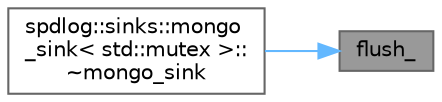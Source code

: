 digraph "flush_"
{
 // LATEX_PDF_SIZE
  bgcolor="transparent";
  edge [fontname=Helvetica,fontsize=10,labelfontname=Helvetica,labelfontsize=10];
  node [fontname=Helvetica,fontsize=10,shape=box,height=0.2,width=0.4];
  rankdir="RL";
  Node1 [id="Node000001",label="flush_",height=0.2,width=0.4,color="gray40", fillcolor="grey60", style="filled", fontcolor="black",tooltip=" "];
  Node1 -> Node2 [id="edge1_Node000001_Node000002",dir="back",color="steelblue1",style="solid",tooltip=" "];
  Node2 [id="Node000002",label="spdlog::sinks::mongo\l_sink\< std::mutex \>::\l~mongo_sink",height=0.2,width=0.4,color="grey40", fillcolor="white", style="filled",URL="$classspdlog_1_1sinks_1_1mongo__sink.html#a34ea3834fce600bdc9774c979b808d7d",tooltip=" "];
}
